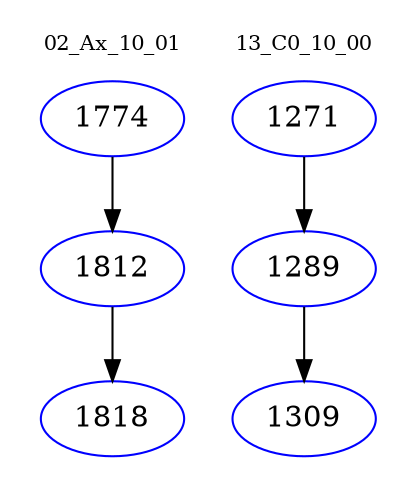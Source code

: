 digraph{
subgraph cluster_0 {
color = white
label = "02_Ax_10_01";
fontsize=10;
T0_1774 [label="1774", color="blue"]
T0_1774 -> T0_1812 [color="black"]
T0_1812 [label="1812", color="blue"]
T0_1812 -> T0_1818 [color="black"]
T0_1818 [label="1818", color="blue"]
}
subgraph cluster_1 {
color = white
label = "13_C0_10_00";
fontsize=10;
T1_1271 [label="1271", color="blue"]
T1_1271 -> T1_1289 [color="black"]
T1_1289 [label="1289", color="blue"]
T1_1289 -> T1_1309 [color="black"]
T1_1309 [label="1309", color="blue"]
}
}
